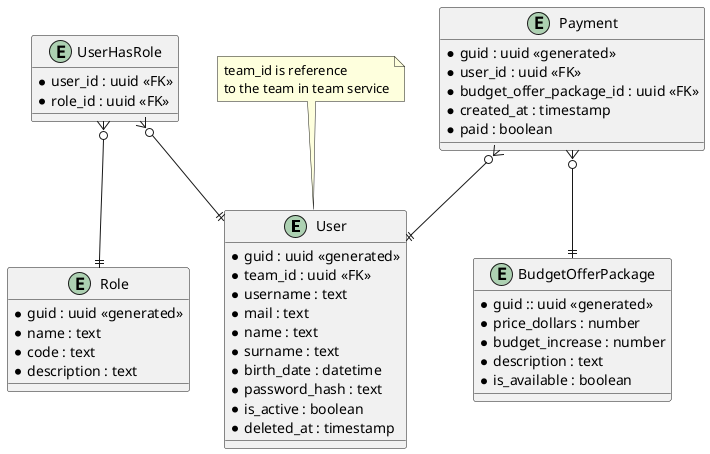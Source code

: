 @startuml

entity User {
    * guid : uuid <<generated>>
    * team_id : uuid <<FK>>
    * username : text
    * mail : text
    * name : text
    * surname : text
    * birth_date : datetime
    * password_hash : text
    * is_active : boolean
    * deleted_at : timestamp
}

entity UserHasRole {
    * user_id : uuid <<FK>>
    * role_id : uuid <<FK>>
}

entity Role {
    * guid : uuid <<generated>>
    * name : text
    * code : text
    * description : text
}

entity Payment {
    * guid : uuid <<generated>>
    * user_id : uuid <<FK>>
    * budget_offer_package_id : uuid <<FK>>
    * created_at : timestamp
    * paid : boolean
}

entity BudgetOfferPackage {
    * guid :: uuid <<generated>>
    * price_dollars : number
    * budget_increase : number
    * description : text
    * is_available : boolean
}

UserHasRole }o--|| Role
UserHasRole }o--|| User

Payment }o--|| User
Payment }o--|| BudgetOfferPackage

note top of User : team_id is reference \nto the team in team service

@enduml